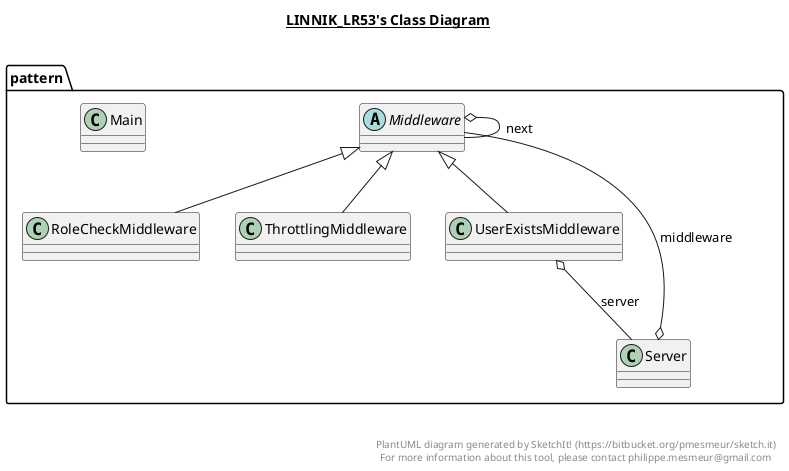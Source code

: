 @startuml

title __LINNIK_LR53's Class Diagram__\n

  namespace pattern {
    class pattern.Main {
    }
  }
  

  namespace pattern {
    abstract class pattern.Middleware {
    }
  }
  

  namespace pattern {
    class pattern.RoleCheckMiddleware {
    }
  }
  

  namespace pattern {
    class pattern.Server {
    }
  }
  

  namespace pattern {
    class pattern.ThrottlingMiddleware {
    }
  }
  

  namespace pattern {
    class pattern.UserExistsMiddleware {
    }
  }
  

  pattern.Middleware o-- pattern.Middleware : next
  pattern.RoleCheckMiddleware -up-|> pattern.Middleware
  pattern.Server o-- pattern.Middleware : middleware
  pattern.ThrottlingMiddleware -up-|> pattern.Middleware
  pattern.UserExistsMiddleware -up-|> pattern.Middleware
  pattern.UserExistsMiddleware o-- pattern.Server : server


right footer


PlantUML diagram generated by SketchIt! (https://bitbucket.org/pmesmeur/sketch.it)
For more information about this tool, please contact philippe.mesmeur@gmail.com
endfooter

@enduml
